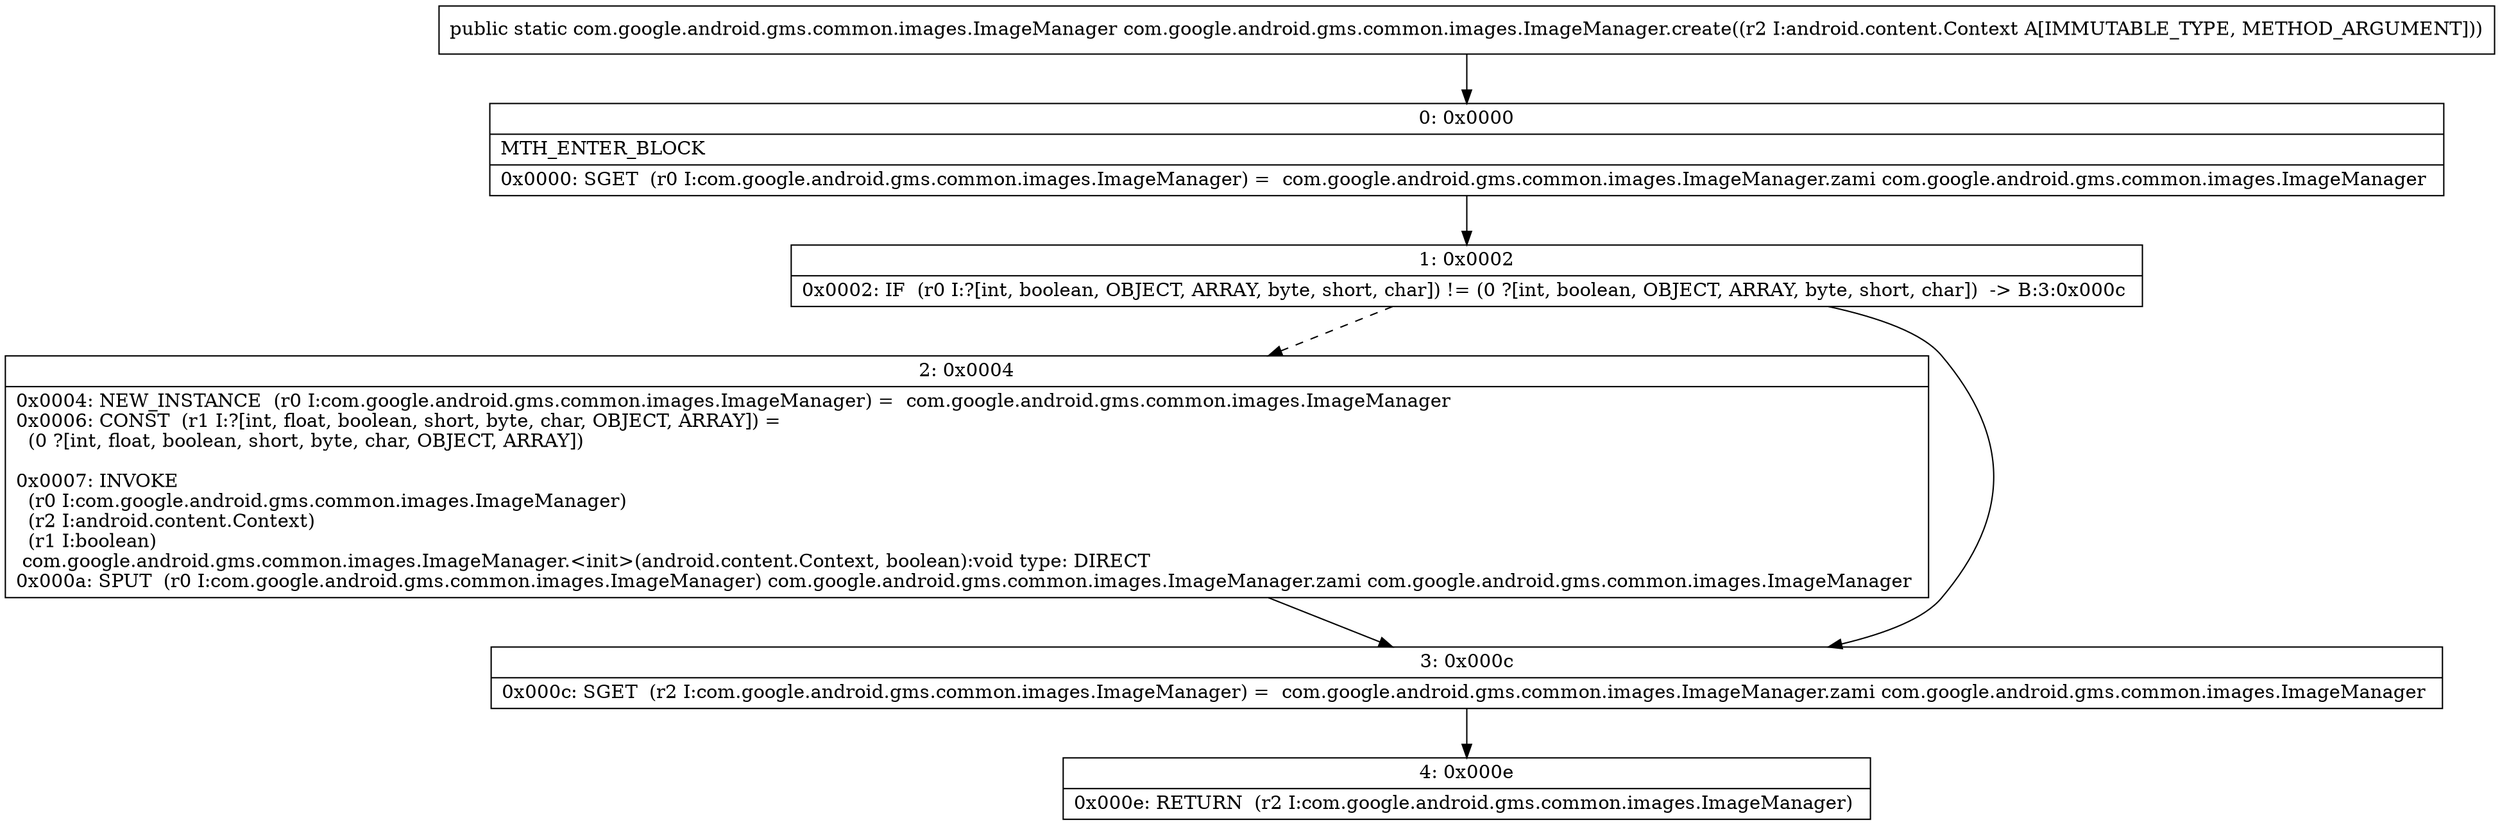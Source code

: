 digraph "CFG forcom.google.android.gms.common.images.ImageManager.create(Landroid\/content\/Context;)Lcom\/google\/android\/gms\/common\/images\/ImageManager;" {
Node_0 [shape=record,label="{0\:\ 0x0000|MTH_ENTER_BLOCK\l|0x0000: SGET  (r0 I:com.google.android.gms.common.images.ImageManager) =  com.google.android.gms.common.images.ImageManager.zami com.google.android.gms.common.images.ImageManager \l}"];
Node_1 [shape=record,label="{1\:\ 0x0002|0x0002: IF  (r0 I:?[int, boolean, OBJECT, ARRAY, byte, short, char]) != (0 ?[int, boolean, OBJECT, ARRAY, byte, short, char])  \-\> B:3:0x000c \l}"];
Node_2 [shape=record,label="{2\:\ 0x0004|0x0004: NEW_INSTANCE  (r0 I:com.google.android.gms.common.images.ImageManager) =  com.google.android.gms.common.images.ImageManager \l0x0006: CONST  (r1 I:?[int, float, boolean, short, byte, char, OBJECT, ARRAY]) = \l  (0 ?[int, float, boolean, short, byte, char, OBJECT, ARRAY])\l \l0x0007: INVOKE  \l  (r0 I:com.google.android.gms.common.images.ImageManager)\l  (r2 I:android.content.Context)\l  (r1 I:boolean)\l com.google.android.gms.common.images.ImageManager.\<init\>(android.content.Context, boolean):void type: DIRECT \l0x000a: SPUT  (r0 I:com.google.android.gms.common.images.ImageManager) com.google.android.gms.common.images.ImageManager.zami com.google.android.gms.common.images.ImageManager \l}"];
Node_3 [shape=record,label="{3\:\ 0x000c|0x000c: SGET  (r2 I:com.google.android.gms.common.images.ImageManager) =  com.google.android.gms.common.images.ImageManager.zami com.google.android.gms.common.images.ImageManager \l}"];
Node_4 [shape=record,label="{4\:\ 0x000e|0x000e: RETURN  (r2 I:com.google.android.gms.common.images.ImageManager) \l}"];
MethodNode[shape=record,label="{public static com.google.android.gms.common.images.ImageManager com.google.android.gms.common.images.ImageManager.create((r2 I:android.content.Context A[IMMUTABLE_TYPE, METHOD_ARGUMENT])) }"];
MethodNode -> Node_0;
Node_0 -> Node_1;
Node_1 -> Node_2[style=dashed];
Node_1 -> Node_3;
Node_2 -> Node_3;
Node_3 -> Node_4;
}

